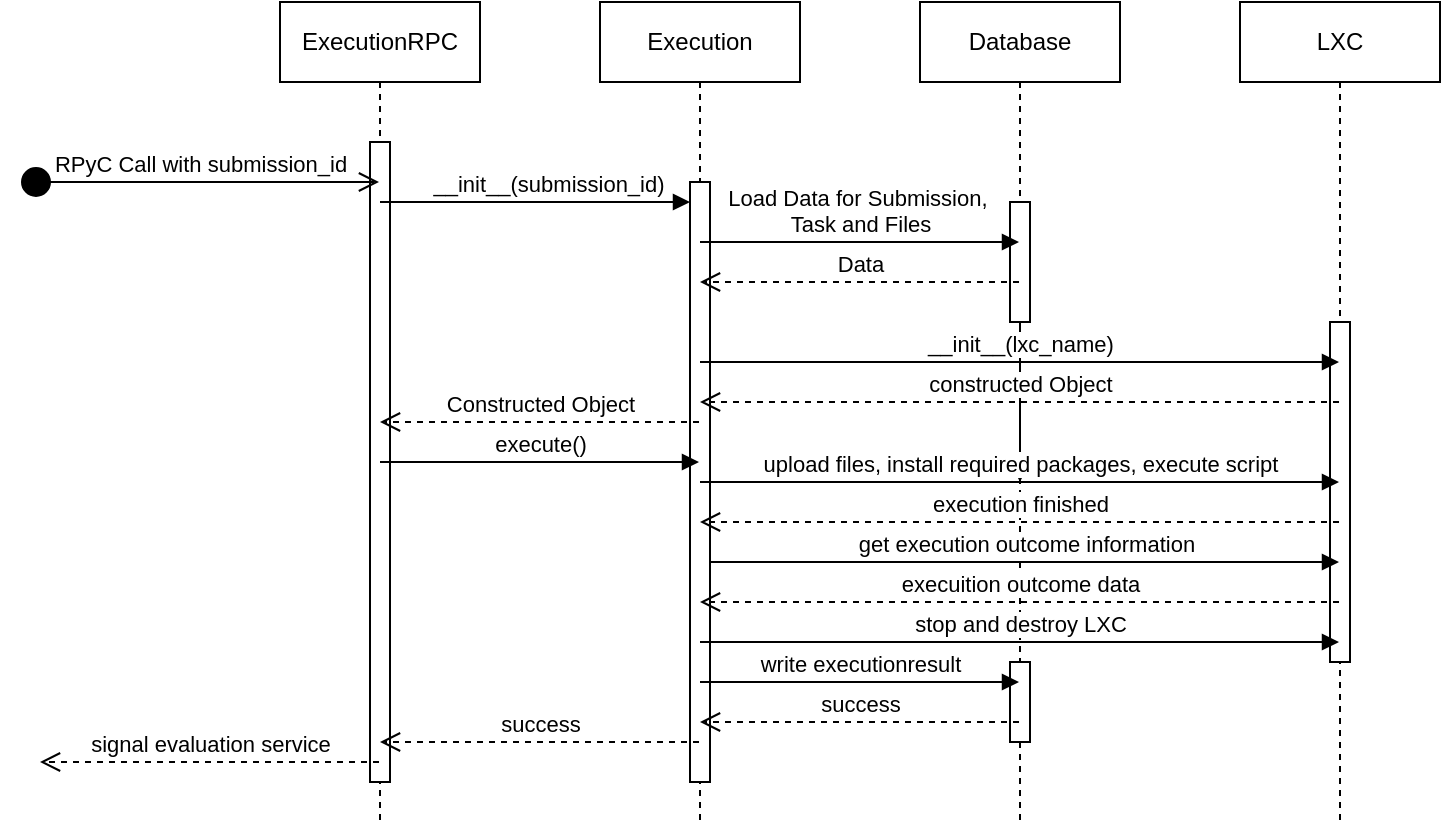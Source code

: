 <mxfile version="20.5.3" type="embed"><diagram name="Page-1" id="2YBvvXClWsGukQMizWep"><mxGraphModel dx="1795" dy="627" grid="1" gridSize="10" guides="1" tooltips="1" connect="1" arrows="1" fold="1" page="1" pageScale="1" pageWidth="850" pageHeight="1100" math="0" shadow="0"><root><mxCell id="0"/><mxCell id="1" parent="0"/><mxCell id="kRblCLMAtVxusdvtMGun-1" value="ExecutionRPC" style="shape=umlLifeline;perimeter=lifelinePerimeter;whiteSpace=wrap;html=1;container=1;dropTarget=0;collapsible=0;recursiveResize=0;outlineConnect=0;portConstraint=eastwest;newEdgeStyle={&quot;edgeStyle&quot;:&quot;elbowEdgeStyle&quot;,&quot;elbow&quot;:&quot;vertical&quot;,&quot;curved&quot;:0,&quot;rounded&quot;:0};sketch=0;" parent="1" vertex="1"><mxGeometry y="80" width="100" height="410" as="geometry"/></mxCell><mxCell id="kRblCLMAtVxusdvtMGun-13" value="" style="html=1;points=[[0,0,0,0,5],[0,1,0,0,-5],[1,0,0,0,5],[1,1,0,0,-5]];perimeter=orthogonalPerimeter;outlineConnect=0;targetShapes=umlLifeline;portConstraint=eastwest;newEdgeStyle={&quot;curved&quot;:0,&quot;rounded&quot;:0};sketch=0;" parent="kRblCLMAtVxusdvtMGun-1" vertex="1"><mxGeometry x="45" y="70" width="10" height="320" as="geometry"/></mxCell><mxCell id="kRblCLMAtVxusdvtMGun-2" value="Database" style="shape=umlLifeline;perimeter=lifelinePerimeter;whiteSpace=wrap;html=1;container=1;dropTarget=0;collapsible=0;recursiveResize=0;outlineConnect=0;portConstraint=eastwest;newEdgeStyle={&quot;edgeStyle&quot;:&quot;elbowEdgeStyle&quot;,&quot;elbow&quot;:&quot;vertical&quot;,&quot;curved&quot;:0,&quot;rounded&quot;:0};sketch=0;" parent="1" vertex="1"><mxGeometry x="320" y="80" width="100" height="410" as="geometry"/></mxCell><mxCell id="kRblCLMAtVxusdvtMGun-5" value="RPyC Call with submission_id" style="html=1;verticalAlign=bottom;startArrow=circle;startFill=1;endArrow=open;startSize=6;endSize=8;curved=0;rounded=0;sketch=0;" parent="1" target="kRblCLMAtVxusdvtMGun-1" edge="1"><mxGeometry width="80" relative="1" as="geometry"><mxPoint x="-130" y="170" as="sourcePoint"/><mxPoint x="-20" y="170" as="targetPoint"/></mxGeometry></mxCell><mxCell id="kRblCLMAtVxusdvtMGun-6" value="Execution" style="shape=umlLifeline;perimeter=lifelinePerimeter;whiteSpace=wrap;html=1;container=1;dropTarget=0;collapsible=0;recursiveResize=0;outlineConnect=0;portConstraint=eastwest;newEdgeStyle={&quot;curved&quot;:0,&quot;rounded&quot;:0};sketch=0;" parent="1" vertex="1"><mxGeometry x="160" y="80" width="100" height="410" as="geometry"/></mxCell><mxCell id="kRblCLMAtVxusdvtMGun-15" value="" style="html=1;points=[[0,0,0,0,5],[0,1,0,0,-5],[1,0,0,0,5],[1,1,0,0,-5]];perimeter=orthogonalPerimeter;outlineConnect=0;targetShapes=umlLifeline;portConstraint=eastwest;newEdgeStyle={&quot;curved&quot;:0,&quot;rounded&quot;:0};sketch=0;" parent="kRblCLMAtVxusdvtMGun-6" vertex="1"><mxGeometry x="45" y="90" width="10" height="300" as="geometry"/></mxCell><mxCell id="kRblCLMAtVxusdvtMGun-7" value="__init__(submission_id)" style="html=1;verticalAlign=bottom;endArrow=block;curved=0;rounded=0;sketch=0;" parent="1" source="kRblCLMAtVxusdvtMGun-1" target="kRblCLMAtVxusdvtMGun-15" edge="1"><mxGeometry x="0.077" width="80" relative="1" as="geometry"><mxPoint x="70" y="180" as="sourcePoint"/><mxPoint x="190" y="180" as="targetPoint"/><Array as="points"><mxPoint x="145" y="180"/></Array><mxPoint as="offset"/></mxGeometry></mxCell><mxCell id="kRblCLMAtVxusdvtMGun-11" value="LXC" style="shape=umlLifeline;perimeter=lifelinePerimeter;whiteSpace=wrap;html=1;container=1;dropTarget=0;collapsible=0;recursiveResize=0;outlineConnect=0;portConstraint=eastwest;newEdgeStyle={&quot;curved&quot;:0,&quot;rounded&quot;:0};sketch=0;" parent="1" vertex="1"><mxGeometry x="480" y="80" width="100" height="410" as="geometry"/></mxCell><mxCell id="kRblCLMAtVxusdvtMGun-21" value="" style="html=1;points=[[0,0,0,0,5],[0,1,0,0,-5],[1,0,0,0,5],[1,1,0,0,-5]];perimeter=orthogonalPerimeter;outlineConnect=0;targetShapes=umlLifeline;portConstraint=eastwest;newEdgeStyle={&quot;curved&quot;:0,&quot;rounded&quot;:0};sketch=0;" parent="kRblCLMAtVxusdvtMGun-11" vertex="1"><mxGeometry x="45" y="160" width="10" height="170" as="geometry"/></mxCell><mxCell id="kRblCLMAtVxusdvtMGun-29" value="signal evaluation service" style="html=1;verticalAlign=bottom;endArrow=open;dashed=1;endSize=8;curved=0;rounded=0;sketch=0;" parent="1" source="kRblCLMAtVxusdvtMGun-1" edge="1"><mxGeometry relative="1" as="geometry"><mxPoint x="50" y="440" as="sourcePoint"/><mxPoint x="-120" y="460" as="targetPoint"/><Array as="points"><mxPoint x="-30" y="460"/></Array></mxGeometry></mxCell><mxCell id="32" value="" style="edgeStyle=orthogonalEdgeStyle;rounded=0;orthogonalLoop=1;jettySize=auto;html=1;" edge="1" parent="1" source="5"><mxGeometry relative="1" as="geometry"><mxPoint x="370" y="320" as="targetPoint"/></mxGeometry></mxCell><mxCell id="5" value="" style="html=1;points=[];perimeter=orthogonalPerimeter;sketch=0;" parent="1" vertex="1"><mxGeometry x="365" y="180" width="10" height="60" as="geometry"/></mxCell><mxCell id="8" value="Load Data for Submission,&amp;nbsp;&lt;br&gt;Task and Files" style="html=1;verticalAlign=bottom;endArrow=block;rounded=0;sketch=0;" parent="1" source="kRblCLMAtVxusdvtMGun-6" target="kRblCLMAtVxusdvtMGun-2" edge="1"><mxGeometry x="0.003" width="80" relative="1" as="geometry"><mxPoint x="260" y="220" as="sourcePoint"/><mxPoint x="340" y="220" as="targetPoint"/><Array as="points"><mxPoint x="270" y="200"/></Array><mxPoint as="offset"/></mxGeometry></mxCell><mxCell id="10" value="Data" style="html=1;verticalAlign=bottom;endArrow=open;dashed=1;endSize=8;rounded=0;sketch=0;" parent="1" source="kRblCLMAtVxusdvtMGun-2" target="kRblCLMAtVxusdvtMGun-6" edge="1"><mxGeometry relative="1" as="geometry"><mxPoint x="340" y="260" as="sourcePoint"/><mxPoint x="260" y="260" as="targetPoint"/><Array as="points"><mxPoint x="310" y="220"/></Array></mxGeometry></mxCell><mxCell id="12" value="Constructed Object" style="html=1;verticalAlign=bottom;endArrow=open;dashed=1;endSize=8;rounded=0;labelBackgroundColor=default;sketch=0;" parent="1" source="kRblCLMAtVxusdvtMGun-6" target="kRblCLMAtVxusdvtMGun-1" edge="1"><mxGeometry relative="1" as="geometry"><mxPoint x="200" y="250" as="sourcePoint"/><mxPoint x="120" y="250" as="targetPoint"/><Array as="points"><mxPoint x="160" y="290"/></Array></mxGeometry></mxCell><mxCell id="13" value="execute()" style="html=1;verticalAlign=bottom;endArrow=block;rounded=0;labelBackgroundColor=default;sketch=0;" parent="1" source="kRblCLMAtVxusdvtMGun-1" target="kRblCLMAtVxusdvtMGun-6" edge="1"><mxGeometry width="80" relative="1" as="geometry"><mxPoint x="120" y="250" as="sourcePoint"/><mxPoint x="200" y="250" as="targetPoint"/><Array as="points"><mxPoint x="180" y="310"/></Array></mxGeometry></mxCell><mxCell id="14" value="__init__(lxc_name)" style="html=1;verticalAlign=bottom;endArrow=block;rounded=0;labelBackgroundColor=default;sketch=0;" parent="1" source="kRblCLMAtVxusdvtMGun-6" target="kRblCLMAtVxusdvtMGun-11" edge="1"><mxGeometry width="80" relative="1" as="geometry"><mxPoint x="220" y="240" as="sourcePoint"/><mxPoint x="300" y="240" as="targetPoint"/><Array as="points"><mxPoint x="460" y="260"/></Array></mxGeometry></mxCell><mxCell id="15" value="constructed Object" style="html=1;verticalAlign=bottom;endArrow=open;dashed=1;endSize=8;rounded=0;labelBackgroundColor=default;sketch=0;" parent="1" source="kRblCLMAtVxusdvtMGun-11" target="kRblCLMAtVxusdvtMGun-6" edge="1"><mxGeometry relative="1" as="geometry"><mxPoint x="300" y="240" as="sourcePoint"/><mxPoint x="220" y="240" as="targetPoint"/><Array as="points"><mxPoint x="390" y="280"/></Array></mxGeometry></mxCell><mxCell id="16" value="upload files, install required packages, execute script" style="html=1;verticalAlign=bottom;endArrow=block;rounded=0;labelBackgroundColor=default;sketch=0;" parent="1" source="kRblCLMAtVxusdvtMGun-6" target="kRblCLMAtVxusdvtMGun-11" edge="1"><mxGeometry width="80" relative="1" as="geometry"><mxPoint x="250" y="350" as="sourcePoint"/><mxPoint x="330" y="350" as="targetPoint"/><Array as="points"><mxPoint x="460" y="320"/></Array></mxGeometry></mxCell><mxCell id="19" value="execution finished" style="html=1;verticalAlign=bottom;endArrow=open;dashed=1;endSize=8;rounded=0;labelBackgroundColor=default;sketch=0;" parent="1" source="kRblCLMAtVxusdvtMGun-11" target="kRblCLMAtVxusdvtMGun-6" edge="1"><mxGeometry relative="1" as="geometry"><mxPoint x="350" y="340" as="sourcePoint"/><mxPoint x="270" y="340" as="targetPoint"/><Array as="points"><mxPoint x="500" y="340"/></Array></mxGeometry></mxCell><mxCell id="20" value="get execution outcome information" style="html=1;verticalAlign=bottom;endArrow=block;rounded=0;labelBackgroundColor=default;sketch=0;" parent="1" source="kRblCLMAtVxusdvtMGun-15" target="kRblCLMAtVxusdvtMGun-11" edge="1"><mxGeometry width="80" relative="1" as="geometry"><mxPoint x="200" y="310" as="sourcePoint"/><mxPoint x="280" y="310" as="targetPoint"/><Array as="points"><mxPoint x="480" y="360"/></Array></mxGeometry></mxCell><mxCell id="24" value="execuition outcome data" style="html=1;verticalAlign=bottom;endArrow=open;dashed=1;endSize=8;rounded=0;labelBackgroundColor=default;sketch=0;strokeColor=default;" parent="1" source="kRblCLMAtVxusdvtMGun-11" target="kRblCLMAtVxusdvtMGun-6" edge="1"><mxGeometry relative="1" as="geometry"><mxPoint x="370" y="370" as="sourcePoint"/><mxPoint x="290" y="370" as="targetPoint"/><Array as="points"><mxPoint x="410" y="380"/></Array></mxGeometry></mxCell><mxCell id="25" value="" style="html=1;points=[];perimeter=orthogonalPerimeter;" parent="1" vertex="1"><mxGeometry x="365" y="410" width="10" height="40" as="geometry"/></mxCell><mxCell id="28" value="write executionresult" style="verticalAlign=bottom;endArrow=block;rounded=0;labelBackgroundColor=default;sketch=0;strokeColor=default;html=1;" parent="1" source="kRblCLMAtVxusdvtMGun-6" target="kRblCLMAtVxusdvtMGun-2" edge="1"><mxGeometry width="80" relative="1" as="geometry"><mxPoint x="200" y="320" as="sourcePoint"/><mxPoint x="280" y="320" as="targetPoint"/><Array as="points"><mxPoint x="280" y="420"/></Array></mxGeometry></mxCell><mxCell id="29" value="success" style="html=1;verticalAlign=bottom;endArrow=open;dashed=1;endSize=8;rounded=0;labelBackgroundColor=default;sketch=0;strokeColor=default;" parent="1" source="kRblCLMAtVxusdvtMGun-2" target="kRblCLMAtVxusdvtMGun-6" edge="1"><mxGeometry relative="1" as="geometry"><mxPoint x="280" y="320" as="sourcePoint"/><mxPoint x="200" y="320" as="targetPoint"/><Array as="points"><mxPoint x="270" y="440"/></Array></mxGeometry></mxCell><mxCell id="30" value="success" style="html=1;verticalAlign=bottom;endArrow=open;dashed=1;endSize=8;rounded=0;labelBackgroundColor=default;sketch=0;strokeColor=default;" parent="1" source="kRblCLMAtVxusdvtMGun-6" target="kRblCLMAtVxusdvtMGun-1" edge="1"><mxGeometry relative="1" as="geometry"><mxPoint x="190" y="340" as="sourcePoint"/><mxPoint x="110" y="340" as="targetPoint"/><Array as="points"><mxPoint x="190" y="450"/></Array></mxGeometry></mxCell><mxCell id="33" value="stop and destroy LXC" style="html=1;verticalAlign=bottom;endArrow=block;rounded=0;labelBackgroundColor=default;sketch=0;strokeColor=default;fontFamily=Helvetica;fontSize=11;fontColor=default;shape=connector;" edge="1" parent="1" source="kRblCLMAtVxusdvtMGun-6" target="kRblCLMAtVxusdvtMGun-11"><mxGeometry width="80" relative="1" as="geometry"><mxPoint x="230" y="370" as="sourcePoint"/><mxPoint x="310" y="370" as="targetPoint"/><Array as="points"><mxPoint x="430" y="400"/></Array></mxGeometry></mxCell></root></mxGraphModel></diagram></mxfile>